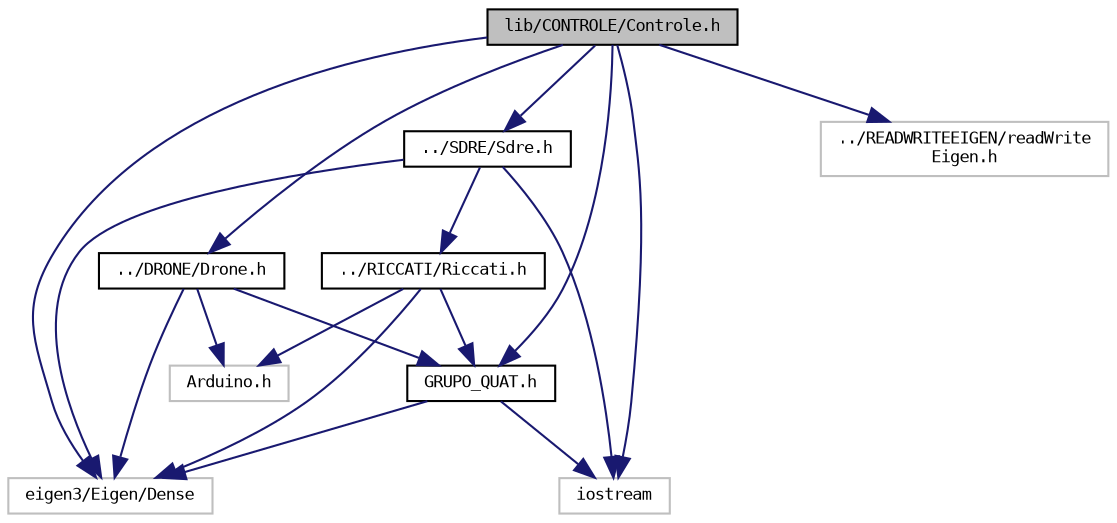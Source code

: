 digraph "lib/CONTROLE/Controle.h"
{
 // LATEX_PDF_SIZE
  bgcolor="transparent";
  edge [fontname="DejaVuSansMono",fontsize="8",labelfontname="DejaVuSansMono",labelfontsize="8"];
  node [fontname="DejaVuSansMono",fontsize="8",shape=record];
  Node1 [label="lib/CONTROLE/Controle.h",height=0.2,width=0.4,color="black", fillcolor="grey75", style="filled", fontcolor="black",tooltip=" "];
  Node1 -> Node2 [color="midnightblue",fontsize="8",style="solid",fontname="DejaVuSansMono"];
  Node2 [label="../DRONE/Drone.h",height=0.2,width=0.4,color="black",URL="$Drone_8h.html",tooltip=" "];
  Node2 -> Node3 [color="midnightblue",fontsize="8",style="solid",fontname="DejaVuSansMono"];
  Node3 [label="Arduino.h",height=0.2,width=0.4,color="grey75",tooltip=" "];
  Node2 -> Node4 [color="midnightblue",fontsize="8",style="solid",fontname="DejaVuSansMono"];
  Node4 [label="GRUPO_QUAT.h",height=0.2,width=0.4,color="black",URL="$GRUPO__QUAT_8h.html",tooltip="Cabecalho com funcoes de quaternion."];
  Node4 -> Node5 [color="midnightblue",fontsize="8",style="solid",fontname="DejaVuSansMono"];
  Node5 [label="eigen3/Eigen/Dense",height=0.2,width=0.4,color="grey75",tooltip=" "];
  Node4 -> Node6 [color="midnightblue",fontsize="8",style="solid",fontname="DejaVuSansMono"];
  Node6 [label="iostream",height=0.2,width=0.4,color="grey75",tooltip=" "];
  Node2 -> Node5 [color="midnightblue",fontsize="8",style="solid",fontname="DejaVuSansMono"];
  Node1 -> Node7 [color="midnightblue",fontsize="8",style="solid",fontname="DejaVuSansMono"];
  Node7 [label="../SDRE/Sdre.h",height=0.2,width=0.4,color="black",URL="$Sdre_8h.html",tooltip=" "];
  Node7 -> Node8 [color="midnightblue",fontsize="8",style="solid",fontname="DejaVuSansMono"];
  Node8 [label="../RICCATI/Riccati.h",height=0.2,width=0.4,color="black",URL="$Riccati_8h.html",tooltip=" "];
  Node8 -> Node3 [color="midnightblue",fontsize="8",style="solid",fontname="DejaVuSansMono"];
  Node8 -> Node4 [color="midnightblue",fontsize="8",style="solid",fontname="DejaVuSansMono"];
  Node8 -> Node5 [color="midnightblue",fontsize="8",style="solid",fontname="DejaVuSansMono"];
  Node7 -> Node6 [color="midnightblue",fontsize="8",style="solid",fontname="DejaVuSansMono"];
  Node7 -> Node5 [color="midnightblue",fontsize="8",style="solid",fontname="DejaVuSansMono"];
  Node1 -> Node4 [color="midnightblue",fontsize="8",style="solid",fontname="DejaVuSansMono"];
  Node1 -> Node6 [color="midnightblue",fontsize="8",style="solid",fontname="DejaVuSansMono"];
  Node1 -> Node9 [color="midnightblue",fontsize="8",style="solid",fontname="DejaVuSansMono"];
  Node9 [label="../READWRITEEIGEN/readWrite\lEigen.h",height=0.2,width=0.4,color="grey75",tooltip=" "];
  Node1 -> Node5 [color="midnightblue",fontsize="8",style="solid",fontname="DejaVuSansMono"];
}
